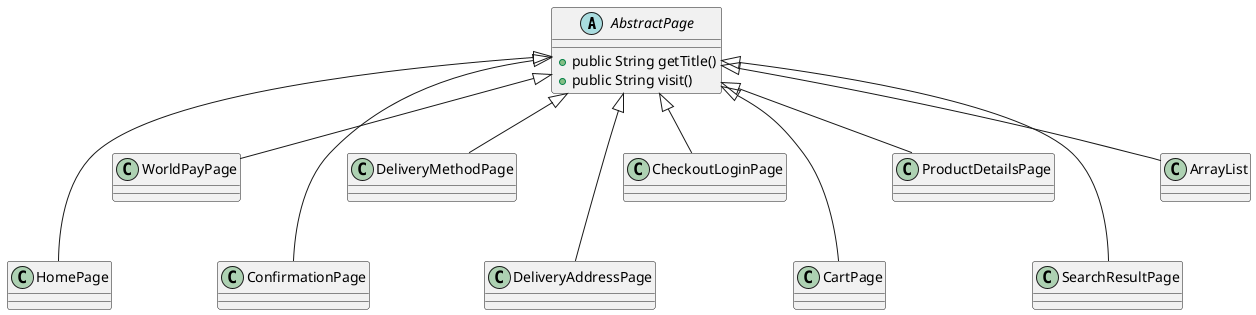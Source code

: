 @startuml

abstract AbstractPage {
+ public String getTitle()
+ public String visit()

}
class HomePage
class WorldPayPage
class ConfirmationPage
class DeliveryMethodPage
class DeliveryAddressPage
class CheckoutLoginPage
class CartPage
class ProductDetailsPage
class SearchResultPage

AbstractPage <|-- ArrayList
AbstractPage <|--- HomePage
AbstractPage <|-- WorldPayPage
AbstractPage <|--- ConfirmationPage
AbstractPage <|-- DeliveryMethodPage
AbstractPage <|--- DeliveryAddressPage
AbstractPage <|-- CheckoutLoginPage
AbstractPage <|--- CartPage
AbstractPage <|-- ProductDetailsPage
AbstractPage <|--- SearchResultPage


'interface List
'interface Collection
'
'List <|-- AbstractPage
'Collection <|-- AbstractCollection
'
'Collection <|- List
'AbstractCollection <|- AbstractPage
'AbstractPage <|-- ArrayList
'
'class ArrayList {
'Object[] elementData
'size()
'}
'
'enum TimeUnit {
'DAYS
'HOURS
'MINUTES
'}

@enduml